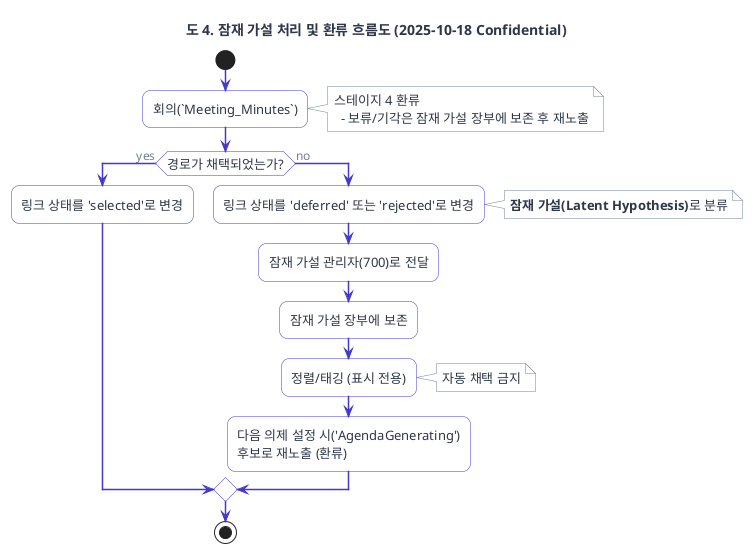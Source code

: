 @startuml

title 도 4. 잠재 가설 처리 및 환류 흐름도 (2025-10-18 Confidential)

'================================================================
' Worflogy.com Website Theme for PlantUML
'================================================================

'// 1. 전역 스타일 (Global Style & Fonts) //
skinparam backgroundColor #ffffff
skinparam defaultFontName "Pretendard"
skinparam defaultFontSize 13
skinparam defaultFontColor #2D3748
skinparam shadowing false
skinparam roundCorner 16

'// 2. 화살표 및 연결선 스타일 (Arrow & Connector Style) //
skinparam ArrowColor #718096
skinparam ArrowThickness 1.5
skinparam ArrowFontColor #718096
skinparam ArrowFontSize 12
skinparam linetype ortho

'// 3. 기본 요소 스타일 (Standard Elements Style) //
skinparam card {
  BackgroundColor #ffffff
  BorderColor #718096
}
skinparam note {
  BackgroundColor #ffffff
  BorderColor #718096
  FontColor #2D3748
}
skinparam component {
  BackgroundColor #ffffff
  BorderColor #718096
}
skinparam package {
  BackgroundColor #ffffff
  BorderColor #718096
}
skinparam database {
  BackgroundColor #ffffff
  BorderColor #718096
}
' [추가] 파티션(Partition) 스타일 정의
skinparam partition {
  BackgroundColor #F4F6F8 ' 웹사이트의 연한 배경색으로 구분감 부여
  BorderColor #718096
  FontColor #2D3748
}

'// 4. 강조 요소 스타일 (Accent Elements Style) //
skinparam actor {
  BackgroundColor #4338CA
  BorderColor #4338CA
  FontColor #ffffff
}
skinparam participant {
  BackgroundColor #4338CA
  BorderColor #4338CA
  FontColor #ffffff
}
skinparam usecase {
  BackgroundColor #ffffff
  BorderColor #4338CA
  ArrowColor #4338CA
}
skinparam activity {
  BackgroundColor #ffffff
  BorderColor #4338CA
  FontColor #2D3748
}

'// 5. 클래스 다이어그램 스타일 (Class Diagram Style) //
skinparam class {
  BackgroundColor #ffffff
  BorderColor #718096 ' [수정] 테두리 색상 변경
  HeaderBackgroundColor #4338CA
  FontColor #ffffff
  AttributeFontColor #2D3748
  AttributeFontSize 12
}

'================================================================

start
:회의(`Meeting_Minutes`);
note right
스테이지 4 환류
  - 보류/기각은 잠재 가설 장부에 보존 후 재노출
end note
if (경로가 채택되었는가?) then (yes)
  :링크 상태를 'selected'로 변경;
else (no)
  :링크 상태를 'deferred' 또는 'rejected'로 변경;
  note right
  **잠재 가설(Latent Hypothesis)**로 분류
  end note
  :잠재 가설 관리자(700)로 전달;
  :잠재 가설 장부에 보존;
  :정렬/태깅 (표시 전용);
  note right
  자동 채택 금지
  end note
  :다음 의제 설정 시('AgendaGenerating')\n후보로 재노출 (환류);
endif
stop

@enduml
